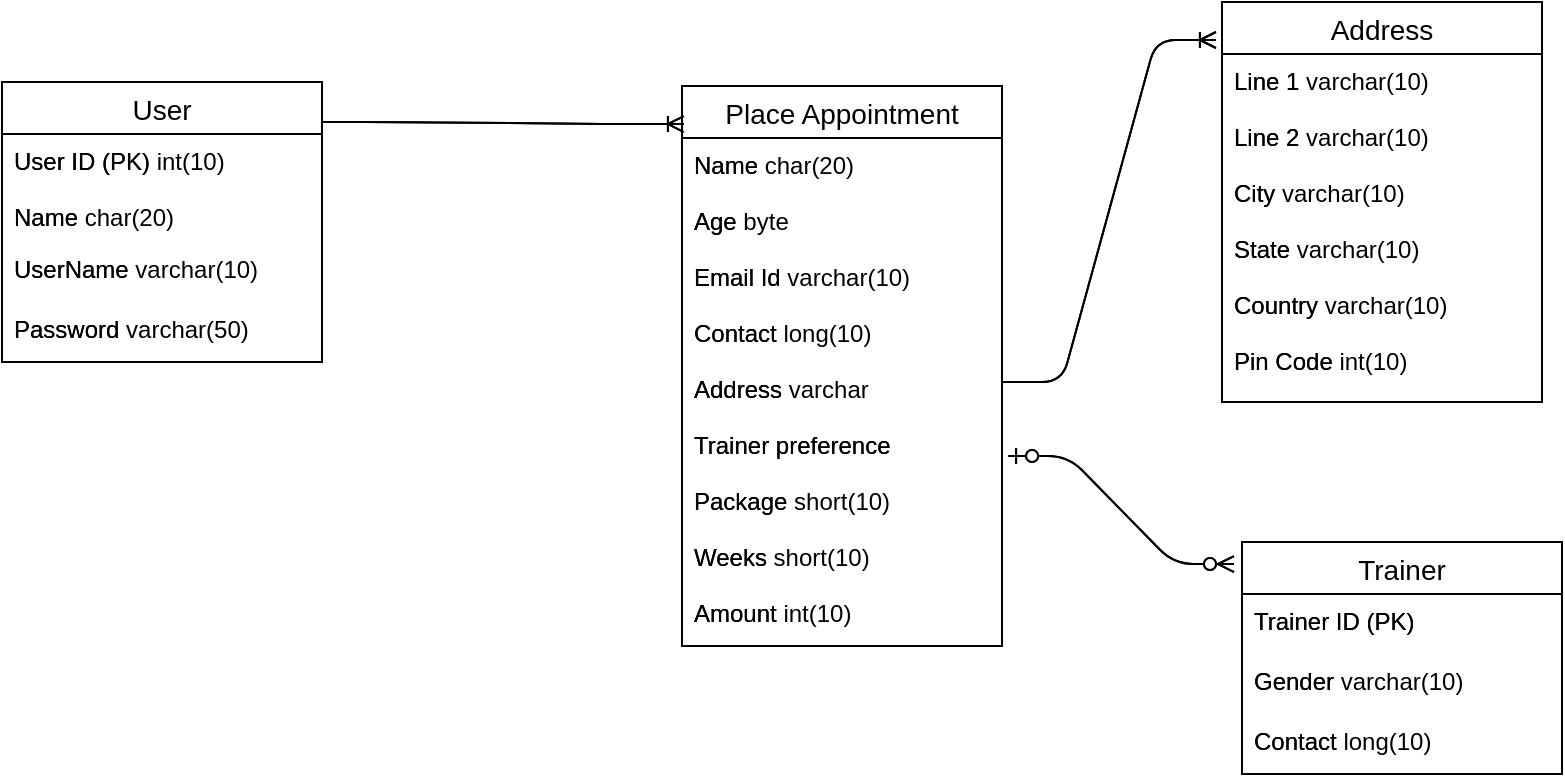 <mxfile version="14.9.6" type="github">
  <diagram id="aZau_lGHPG9wB61J5XKp" name="Page-1">
    <mxGraphModel dx="1038" dy="469" grid="1" gridSize="10" guides="1" tooltips="1" connect="1" arrows="1" fold="1" page="1" pageScale="1" pageWidth="850" pageHeight="1100" math="0" shadow="0">
      <root>
        <mxCell id="0" />
        <mxCell id="1" parent="0" />
        <mxCell id="Ip8UMKELRMic1-mEeD-X-14" value="User" style="swimlane;fontStyle=0;childLayout=stackLayout;horizontal=1;startSize=26;horizontalStack=0;resizeParent=1;resizeParentMax=0;resizeLast=0;collapsible=1;marginBottom=0;align=center;fontSize=14;" parent="1" vertex="1">
          <mxGeometry x="60" y="80" width="160" height="140" as="geometry" />
        </mxCell>
        <mxCell id="Ip8UMKELRMic1-mEeD-X-15" value="User ID (PK)&#xa;&#xa;Name" style="text;strokeColor=none;fillColor=none;spacingLeft=4;spacingRight=4;overflow=hidden;rotatable=0;points=[[0,0.5],[1,0.5]];portConstraint=eastwest;fontSize=12;" parent="Ip8UMKELRMic1-mEeD-X-14" vertex="1">
          <mxGeometry y="26" width="160" height="54" as="geometry" />
        </mxCell>
        <mxCell id="Ip8UMKELRMic1-mEeD-X-16" value="UserName" style="text;strokeColor=none;fillColor=none;spacingLeft=4;spacingRight=4;overflow=hidden;rotatable=0;points=[[0,0.5],[1,0.5]];portConstraint=eastwest;fontSize=12;" parent="Ip8UMKELRMic1-mEeD-X-14" vertex="1">
          <mxGeometry y="80" width="160" height="30" as="geometry" />
        </mxCell>
        <mxCell id="Ip8UMKELRMic1-mEeD-X-17" value="Password" style="text;strokeColor=none;fillColor=none;spacingLeft=4;spacingRight=4;overflow=hidden;rotatable=0;points=[[0,0.5],[1,0.5]];portConstraint=eastwest;fontSize=12;" parent="Ip8UMKELRMic1-mEeD-X-14" vertex="1">
          <mxGeometry y="110" width="160" height="30" as="geometry" />
        </mxCell>
        <mxCell id="Ip8UMKELRMic1-mEeD-X-19" value="Place Appointment" style="swimlane;fontStyle=0;childLayout=stackLayout;horizontal=1;startSize=26;horizontalStack=0;resizeParent=1;resizeParentMax=0;resizeLast=0;collapsible=1;marginBottom=0;align=center;fontSize=14;" parent="1" vertex="1">
          <mxGeometry x="400" y="82" width="160" height="280" as="geometry" />
        </mxCell>
        <mxCell id="Ip8UMKELRMic1-mEeD-X-20" value="Name&#xa;&#xa;Age&#xa;&#xa;Email Id&#xa;&#xa;Contact&#xa;&#xa;Address&#xa;&#xa;Trainer preference&#xa;&#xa;Package&#xa;&#xa;Weeks&#xa;&#xa;Amount" style="text;strokeColor=none;fillColor=none;spacingLeft=4;spacingRight=4;overflow=hidden;rotatable=0;points=[[0,0.5],[1,0.5]];portConstraint=eastwest;fontSize=12;" parent="Ip8UMKELRMic1-mEeD-X-19" vertex="1">
          <mxGeometry y="26" width="160" height="254" as="geometry" />
        </mxCell>
        <mxCell id="Ip8UMKELRMic1-mEeD-X-23" value="Trainer" style="swimlane;fontStyle=0;childLayout=stackLayout;horizontal=1;startSize=26;horizontalStack=0;resizeParent=1;resizeParentMax=0;resizeLast=0;collapsible=1;marginBottom=0;align=center;fontSize=14;" parent="1" vertex="1">
          <mxGeometry x="680" y="310" width="160" height="116" as="geometry" />
        </mxCell>
        <mxCell id="Ip8UMKELRMic1-mEeD-X-24" value="Trainer ID (PK)" style="text;strokeColor=none;fillColor=none;spacingLeft=4;spacingRight=4;overflow=hidden;rotatable=0;points=[[0,0.5],[1,0.5]];portConstraint=eastwest;fontSize=12;" parent="Ip8UMKELRMic1-mEeD-X-23" vertex="1">
          <mxGeometry y="26" width="160" height="30" as="geometry" />
        </mxCell>
        <mxCell id="Ip8UMKELRMic1-mEeD-X-25" value="Gender" style="text;strokeColor=none;fillColor=none;spacingLeft=4;spacingRight=4;overflow=hidden;rotatable=0;points=[[0,0.5],[1,0.5]];portConstraint=eastwest;fontSize=12;" parent="Ip8UMKELRMic1-mEeD-X-23" vertex="1">
          <mxGeometry y="56" width="160" height="30" as="geometry" />
        </mxCell>
        <mxCell id="Ip8UMKELRMic1-mEeD-X-26" value="Contact" style="text;strokeColor=none;fillColor=none;spacingLeft=4;spacingRight=4;overflow=hidden;rotatable=0;points=[[0,0.5],[1,0.5]];portConstraint=eastwest;fontSize=12;" parent="Ip8UMKELRMic1-mEeD-X-23" vertex="1">
          <mxGeometry y="86" width="160" height="30" as="geometry" />
        </mxCell>
        <mxCell id="Ip8UMKELRMic1-mEeD-X-27" value="Address" style="swimlane;fontStyle=0;childLayout=stackLayout;horizontal=1;startSize=26;horizontalStack=0;resizeParent=1;resizeParentMax=0;resizeLast=0;collapsible=1;marginBottom=0;align=center;fontSize=14;" parent="1" vertex="1">
          <mxGeometry x="670" y="40" width="160" height="200" as="geometry" />
        </mxCell>
        <mxCell id="Ip8UMKELRMic1-mEeD-X-28" value="Line 1&#xa;&#xa;Line 2&#xa;&#xa;City &#xa;&#xa;State&#xa;&#xa;Country&#xa;&#xa;Pin Code" style="text;strokeColor=none;fillColor=none;spacingLeft=4;spacingRight=4;overflow=hidden;rotatable=0;points=[[0,0.5],[1,0.5]];portConstraint=eastwest;fontSize=12;" parent="Ip8UMKELRMic1-mEeD-X-27" vertex="1">
          <mxGeometry y="26" width="160" height="174" as="geometry" />
        </mxCell>
        <mxCell id="Ip8UMKELRMic1-mEeD-X-31" value="" style="edgeStyle=entityRelationEdgeStyle;fontSize=12;html=1;endArrow=ERoneToMany;entryX=0.006;entryY=0.068;entryDx=0;entryDy=0;entryPerimeter=0;exitX=1;exitY=0.143;exitDx=0;exitDy=0;exitPerimeter=0;" parent="1" source="Ip8UMKELRMic1-mEeD-X-14" target="Ip8UMKELRMic1-mEeD-X-19" edge="1">
          <mxGeometry width="100" height="100" relative="1" as="geometry">
            <mxPoint x="220" y="180" as="sourcePoint" />
            <mxPoint x="320" y="80" as="targetPoint" />
          </mxGeometry>
        </mxCell>
        <mxCell id="Ip8UMKELRMic1-mEeD-X-32" value="" style="edgeStyle=entityRelationEdgeStyle;fontSize=12;html=1;endArrow=ERoneToMany;entryX=-0.019;entryY=0.095;entryDx=0;entryDy=0;entryPerimeter=0;" parent="1" target="Ip8UMKELRMic1-mEeD-X-27" edge="1">
          <mxGeometry width="100" height="100" relative="1" as="geometry">
            <mxPoint x="560" y="230" as="sourcePoint" />
            <mxPoint x="660" y="130" as="targetPoint" />
          </mxGeometry>
        </mxCell>
        <mxCell id="Ip8UMKELRMic1-mEeD-X-33" value="" style="edgeStyle=entityRelationEdgeStyle;fontSize=12;html=1;endArrow=ERzeroToMany;startArrow=ERzeroToOne;exitX=1.019;exitY=0.626;exitDx=0;exitDy=0;exitPerimeter=0;entryX=-0.025;entryY=0.095;entryDx=0;entryDy=0;entryPerimeter=0;" parent="1" source="Ip8UMKELRMic1-mEeD-X-20" target="Ip8UMKELRMic1-mEeD-X-23" edge="1">
          <mxGeometry width="100" height="100" relative="1" as="geometry">
            <mxPoint x="570" y="368" as="sourcePoint" />
            <mxPoint x="670" y="268" as="targetPoint" />
          </mxGeometry>
        </mxCell>
        <mxCell id="rGOuRhQW92aizf3b0X2g-1" value="User" style="swimlane;fontStyle=0;childLayout=stackLayout;horizontal=1;startSize=26;horizontalStack=0;resizeParent=1;resizeParentMax=0;resizeLast=0;collapsible=1;marginBottom=0;align=center;fontSize=14;" vertex="1" parent="1">
          <mxGeometry x="60" y="80" width="160" height="140" as="geometry" />
        </mxCell>
        <mxCell id="rGOuRhQW92aizf3b0X2g-2" value="User ID (PK) int(10)&#xa;&#xa;Name char(20)" style="text;strokeColor=none;fillColor=none;spacingLeft=4;spacingRight=4;overflow=hidden;rotatable=0;points=[[0,0.5],[1,0.5]];portConstraint=eastwest;fontSize=12;" vertex="1" parent="rGOuRhQW92aizf3b0X2g-1">
          <mxGeometry y="26" width="160" height="54" as="geometry" />
        </mxCell>
        <mxCell id="rGOuRhQW92aizf3b0X2g-3" value="UserName varchar(10)" style="text;strokeColor=none;fillColor=none;spacingLeft=4;spacingRight=4;overflow=hidden;rotatable=0;points=[[0,0.5],[1,0.5]];portConstraint=eastwest;fontSize=12;" vertex="1" parent="rGOuRhQW92aizf3b0X2g-1">
          <mxGeometry y="80" width="160" height="30" as="geometry" />
        </mxCell>
        <mxCell id="rGOuRhQW92aizf3b0X2g-4" value="Password varchar(50)" style="text;strokeColor=none;fillColor=none;spacingLeft=4;spacingRight=4;overflow=hidden;rotatable=0;points=[[0,0.5],[1,0.5]];portConstraint=eastwest;fontSize=12;" vertex="1" parent="rGOuRhQW92aizf3b0X2g-1">
          <mxGeometry y="110" width="160" height="30" as="geometry" />
        </mxCell>
        <mxCell id="rGOuRhQW92aizf3b0X2g-5" value="Place Appointment" style="swimlane;fontStyle=0;childLayout=stackLayout;horizontal=1;startSize=26;horizontalStack=0;resizeParent=1;resizeParentMax=0;resizeLast=0;collapsible=1;marginBottom=0;align=center;fontSize=14;" vertex="1" parent="1">
          <mxGeometry x="400" y="82" width="160" height="280" as="geometry" />
        </mxCell>
        <mxCell id="rGOuRhQW92aizf3b0X2g-6" value="Name char(20)&#xa;&#xa;Age byte&#xa;&#xa;Email Id varchar(10)&#xa;&#xa;Contact long(10)&#xa;&#xa;Address varchar&#xa;&#xa;Trainer preference&#xa;&#xa;Package short(10)&#xa;&#xa;Weeks short(10)&#xa;&#xa;Amount int(10)" style="text;strokeColor=none;fillColor=none;spacingLeft=4;spacingRight=4;overflow=hidden;rotatable=0;points=[[0,0.5],[1,0.5]];portConstraint=eastwest;fontSize=12;" vertex="1" parent="rGOuRhQW92aizf3b0X2g-5">
          <mxGeometry y="26" width="160" height="254" as="geometry" />
        </mxCell>
        <mxCell id="rGOuRhQW92aizf3b0X2g-7" value="Trainer" style="swimlane;fontStyle=0;childLayout=stackLayout;horizontal=1;startSize=26;horizontalStack=0;resizeParent=1;resizeParentMax=0;resizeLast=0;collapsible=1;marginBottom=0;align=center;fontSize=14;" vertex="1" parent="1">
          <mxGeometry x="680" y="310" width="160" height="116" as="geometry" />
        </mxCell>
        <mxCell id="rGOuRhQW92aizf3b0X2g-8" value="Trainer ID (PK)" style="text;strokeColor=none;fillColor=none;spacingLeft=4;spacingRight=4;overflow=hidden;rotatable=0;points=[[0,0.5],[1,0.5]];portConstraint=eastwest;fontSize=12;" vertex="1" parent="rGOuRhQW92aizf3b0X2g-7">
          <mxGeometry y="26" width="160" height="30" as="geometry" />
        </mxCell>
        <mxCell id="rGOuRhQW92aizf3b0X2g-9" value="Gender varchar(10)" style="text;strokeColor=none;fillColor=none;spacingLeft=4;spacingRight=4;overflow=hidden;rotatable=0;points=[[0,0.5],[1,0.5]];portConstraint=eastwest;fontSize=12;" vertex="1" parent="rGOuRhQW92aizf3b0X2g-7">
          <mxGeometry y="56" width="160" height="30" as="geometry" />
        </mxCell>
        <mxCell id="rGOuRhQW92aizf3b0X2g-10" value="Contact long(10)" style="text;strokeColor=none;fillColor=none;spacingLeft=4;spacingRight=4;overflow=hidden;rotatable=0;points=[[0,0.5],[1,0.5]];portConstraint=eastwest;fontSize=12;" vertex="1" parent="rGOuRhQW92aizf3b0X2g-7">
          <mxGeometry y="86" width="160" height="30" as="geometry" />
        </mxCell>
        <mxCell id="rGOuRhQW92aizf3b0X2g-11" value="Address" style="swimlane;fontStyle=0;childLayout=stackLayout;horizontal=1;startSize=26;horizontalStack=0;resizeParent=1;resizeParentMax=0;resizeLast=0;collapsible=1;marginBottom=0;align=center;fontSize=14;" vertex="1" parent="1">
          <mxGeometry x="670" y="40" width="160" height="200" as="geometry" />
        </mxCell>
        <mxCell id="rGOuRhQW92aizf3b0X2g-12" value="Line 1 varchar(10)&#xa;&#xa;Line 2 varchar(10)&#xa;&#xa;City varchar(10)&#xa;&#xa;State varchar(10)&#xa;&#xa;Country varchar(10)&#xa;&#xa;Pin Code int(10)" style="text;strokeColor=none;fillColor=none;spacingLeft=4;spacingRight=4;overflow=hidden;rotatable=0;points=[[0,0.5],[1,0.5]];portConstraint=eastwest;fontSize=12;" vertex="1" parent="rGOuRhQW92aizf3b0X2g-11">
          <mxGeometry y="26" width="160" height="174" as="geometry" />
        </mxCell>
        <mxCell id="rGOuRhQW92aizf3b0X2g-13" value="" style="edgeStyle=entityRelationEdgeStyle;fontSize=12;html=1;endArrow=ERoneToMany;entryX=0.006;entryY=0.068;entryDx=0;entryDy=0;entryPerimeter=0;exitX=1;exitY=0.143;exitDx=0;exitDy=0;exitPerimeter=0;" edge="1" parent="1" source="rGOuRhQW92aizf3b0X2g-1" target="rGOuRhQW92aizf3b0X2g-5">
          <mxGeometry width="100" height="100" relative="1" as="geometry">
            <mxPoint x="220" y="180" as="sourcePoint" />
            <mxPoint x="320" y="80" as="targetPoint" />
          </mxGeometry>
        </mxCell>
        <mxCell id="rGOuRhQW92aizf3b0X2g-14" value="" style="edgeStyle=entityRelationEdgeStyle;fontSize=12;html=1;endArrow=ERoneToMany;entryX=-0.019;entryY=0.095;entryDx=0;entryDy=0;entryPerimeter=0;" edge="1" parent="1" target="rGOuRhQW92aizf3b0X2g-11">
          <mxGeometry width="100" height="100" relative="1" as="geometry">
            <mxPoint x="560" y="230" as="sourcePoint" />
            <mxPoint x="660" y="130" as="targetPoint" />
          </mxGeometry>
        </mxCell>
        <mxCell id="rGOuRhQW92aizf3b0X2g-15" value="" style="edgeStyle=entityRelationEdgeStyle;fontSize=12;html=1;endArrow=ERzeroToMany;startArrow=ERzeroToOne;exitX=1.019;exitY=0.626;exitDx=0;exitDy=0;exitPerimeter=0;entryX=-0.025;entryY=0.095;entryDx=0;entryDy=0;entryPerimeter=0;" edge="1" parent="1" source="rGOuRhQW92aizf3b0X2g-6" target="rGOuRhQW92aizf3b0X2g-7">
          <mxGeometry width="100" height="100" relative="1" as="geometry">
            <mxPoint x="570" y="368" as="sourcePoint" />
            <mxPoint x="670" y="268" as="targetPoint" />
          </mxGeometry>
        </mxCell>
      </root>
    </mxGraphModel>
  </diagram>
</mxfile>
